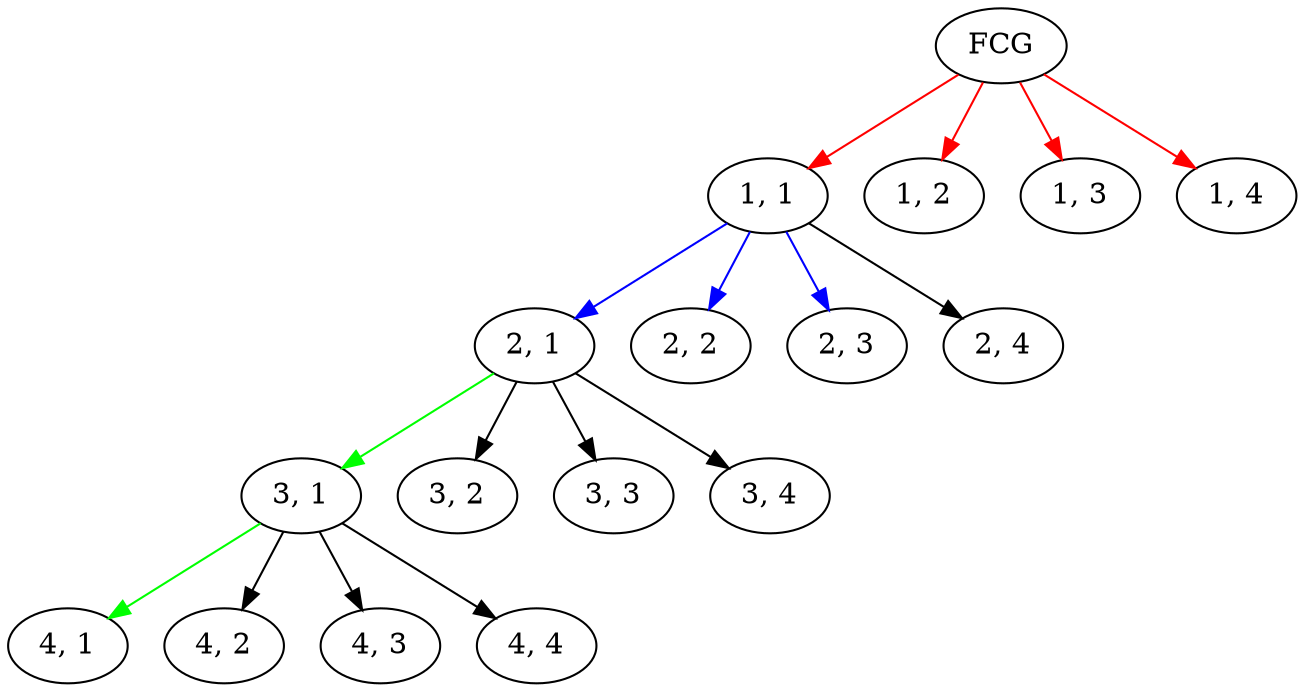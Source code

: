 digraph naive {
	"FCG"
	edge [color=red]
	"FCG" -> "1, 1"
	"FCG" -> "1, 2"
	"FCG" -> "1, 3"
	"FCG" -> "1, 4"
	edge [color=black]

	edge [color=blue]
	"1, 1" -> "2, 1"
	"1, 1" -> "2, 2"
	"1, 1" -> "2, 3"
	edge [color=black]
	"1, 1" -> "2, 4"

	edge [color=green]
	"2, 1" -> "3, 1"
	edge [color=black]
	"2, 1" -> "3, 2"
	"2, 1" -> "3, 3"
	"2, 1" -> "3, 4"

	edge [color=green]
	"3, 1" -> "4, 1"
	edge [color=black]
	"3, 1" -> "4, 2"
	"3, 1" -> "4, 3"
	"3, 1" -> "4, 4"

}